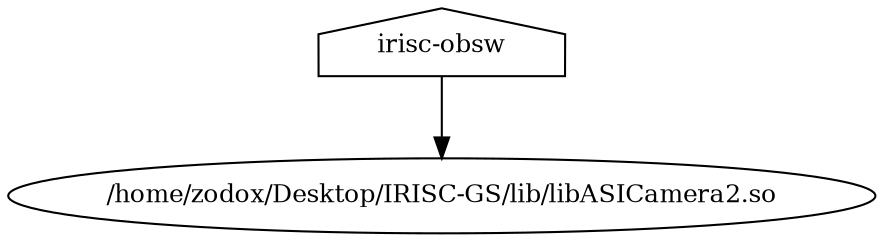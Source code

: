 digraph "GG" {
node [
  fontsize = "12"
];
    "node1" [ label="irisc-obsw" shape="house"];
    "node3" [ label="/home/zodox/Desktop/IRISC-GS/lib/libASICamera2.so" shape="ellipse"];
    "node1" -> "node3" // irisc-obsw -> /home/zodox/Desktop/IRISC-GS/lib/libASICamera2.so
}
